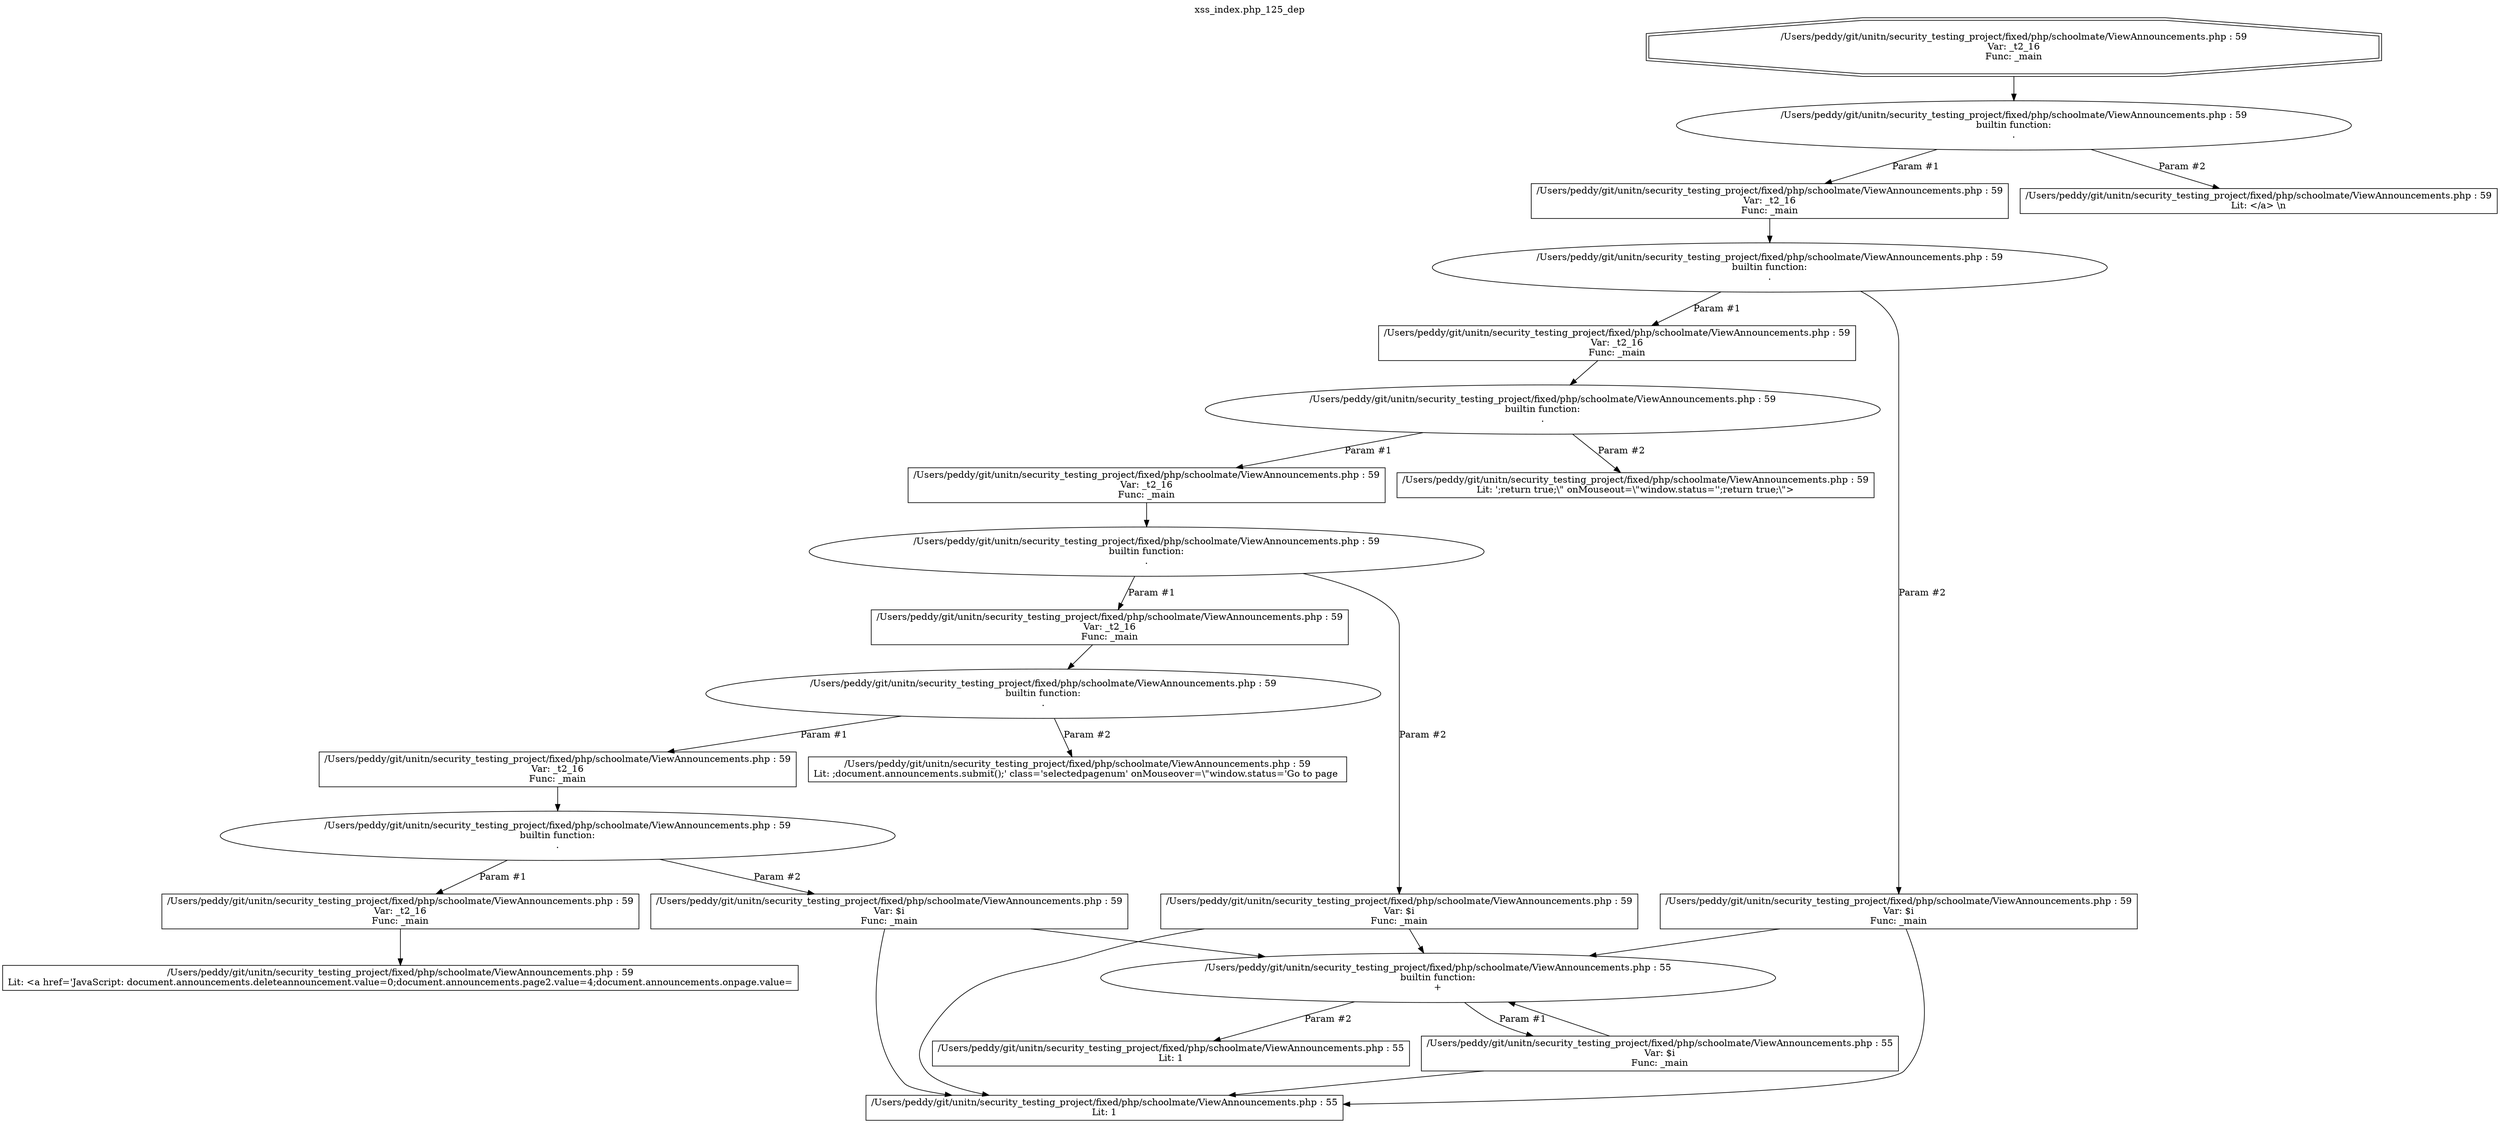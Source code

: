 digraph cfg {
  label="xss_index.php_125_dep";
  labelloc=t;
  n1 [shape=doubleoctagon, label="/Users/peddy/git/unitn/security_testing_project/fixed/php/schoolmate/ViewAnnouncements.php : 59\nVar: _t2_16\nFunc: _main\n"];
  n2 [shape=ellipse, label="/Users/peddy/git/unitn/security_testing_project/fixed/php/schoolmate/ViewAnnouncements.php : 59\nbuiltin function:\n.\n"];
  n3 [shape=box, label="/Users/peddy/git/unitn/security_testing_project/fixed/php/schoolmate/ViewAnnouncements.php : 59\nVar: _t2_16\nFunc: _main\n"];
  n4 [shape=ellipse, label="/Users/peddy/git/unitn/security_testing_project/fixed/php/schoolmate/ViewAnnouncements.php : 59\nbuiltin function:\n.\n"];
  n5 [shape=box, label="/Users/peddy/git/unitn/security_testing_project/fixed/php/schoolmate/ViewAnnouncements.php : 59\nVar: _t2_16\nFunc: _main\n"];
  n6 [shape=ellipse, label="/Users/peddy/git/unitn/security_testing_project/fixed/php/schoolmate/ViewAnnouncements.php : 59\nbuiltin function:\n.\n"];
  n7 [shape=box, label="/Users/peddy/git/unitn/security_testing_project/fixed/php/schoolmate/ViewAnnouncements.php : 59\nVar: _t2_16\nFunc: _main\n"];
  n8 [shape=ellipse, label="/Users/peddy/git/unitn/security_testing_project/fixed/php/schoolmate/ViewAnnouncements.php : 59\nbuiltin function:\n.\n"];
  n9 [shape=box, label="/Users/peddy/git/unitn/security_testing_project/fixed/php/schoolmate/ViewAnnouncements.php : 59\nVar: _t2_16\nFunc: _main\n"];
  n10 [shape=ellipse, label="/Users/peddy/git/unitn/security_testing_project/fixed/php/schoolmate/ViewAnnouncements.php : 59\nbuiltin function:\n.\n"];
  n11 [shape=box, label="/Users/peddy/git/unitn/security_testing_project/fixed/php/schoolmate/ViewAnnouncements.php : 59\nVar: _t2_16\nFunc: _main\n"];
  n12 [shape=ellipse, label="/Users/peddy/git/unitn/security_testing_project/fixed/php/schoolmate/ViewAnnouncements.php : 59\nbuiltin function:\n.\n"];
  n13 [shape=box, label="/Users/peddy/git/unitn/security_testing_project/fixed/php/schoolmate/ViewAnnouncements.php : 59\nVar: _t2_16\nFunc: _main\n"];
  n14 [shape=box, label="/Users/peddy/git/unitn/security_testing_project/fixed/php/schoolmate/ViewAnnouncements.php : 59\nLit: <a href='JavaScript: document.announcements.deleteannouncement.value=0;document.announcements.page2.value=4;document.announcements.onpage.value=\n"];
  n15 [shape=box, label="/Users/peddy/git/unitn/security_testing_project/fixed/php/schoolmate/ViewAnnouncements.php : 59\nVar: $i\nFunc: _main\n"];
  n16 [shape=ellipse, label="/Users/peddy/git/unitn/security_testing_project/fixed/php/schoolmate/ViewAnnouncements.php : 55\nbuiltin function:\n+\n"];
  n17 [shape=box, label="/Users/peddy/git/unitn/security_testing_project/fixed/php/schoolmate/ViewAnnouncements.php : 55\nVar: $i\nFunc: _main\n"];
  n18 [shape=box, label="/Users/peddy/git/unitn/security_testing_project/fixed/php/schoolmate/ViewAnnouncements.php : 55\nLit: 1\n"];
  n19 [shape=box, label="/Users/peddy/git/unitn/security_testing_project/fixed/php/schoolmate/ViewAnnouncements.php : 55\nLit: 1\n"];
  n20 [shape=box, label="/Users/peddy/git/unitn/security_testing_project/fixed/php/schoolmate/ViewAnnouncements.php : 59\nLit: ;document.announcements.submit();' class='selectedpagenum' onMouseover=\\\"window.status='Go to page \n"];
  n21 [shape=box, label="/Users/peddy/git/unitn/security_testing_project/fixed/php/schoolmate/ViewAnnouncements.php : 59\nVar: $i\nFunc: _main\n"];
  n22 [shape=box, label="/Users/peddy/git/unitn/security_testing_project/fixed/php/schoolmate/ViewAnnouncements.php : 59\nLit: ';return true;\\\" onMouseout=\\\"window.status='';return true;\\\">\n"];
  n23 [shape=box, label="/Users/peddy/git/unitn/security_testing_project/fixed/php/schoolmate/ViewAnnouncements.php : 59\nVar: $i\nFunc: _main\n"];
  n24 [shape=box, label="/Users/peddy/git/unitn/security_testing_project/fixed/php/schoolmate/ViewAnnouncements.php : 59\nLit: </a>&nbsp;\\n\n"];
  n1 -> n2;
  n3 -> n4;
  n5 -> n6;
  n7 -> n8;
  n9 -> n10;
  n11 -> n12;
  n13 -> n14;
  n12 -> n13[label="Param #1"];
  n12 -> n15[label="Param #2"];
  n15 -> n16;
  n15 -> n18;
  n17 -> n16;
  n17 -> n18;
  n16 -> n17[label="Param #1"];
  n16 -> n19[label="Param #2"];
  n10 -> n11[label="Param #1"];
  n10 -> n20[label="Param #2"];
  n8 -> n9[label="Param #1"];
  n8 -> n21[label="Param #2"];
  n21 -> n16;
  n21 -> n18;
  n6 -> n7[label="Param #1"];
  n6 -> n22[label="Param #2"];
  n4 -> n5[label="Param #1"];
  n4 -> n23[label="Param #2"];
  n23 -> n16;
  n23 -> n18;
  n2 -> n3[label="Param #1"];
  n2 -> n24[label="Param #2"];
}
